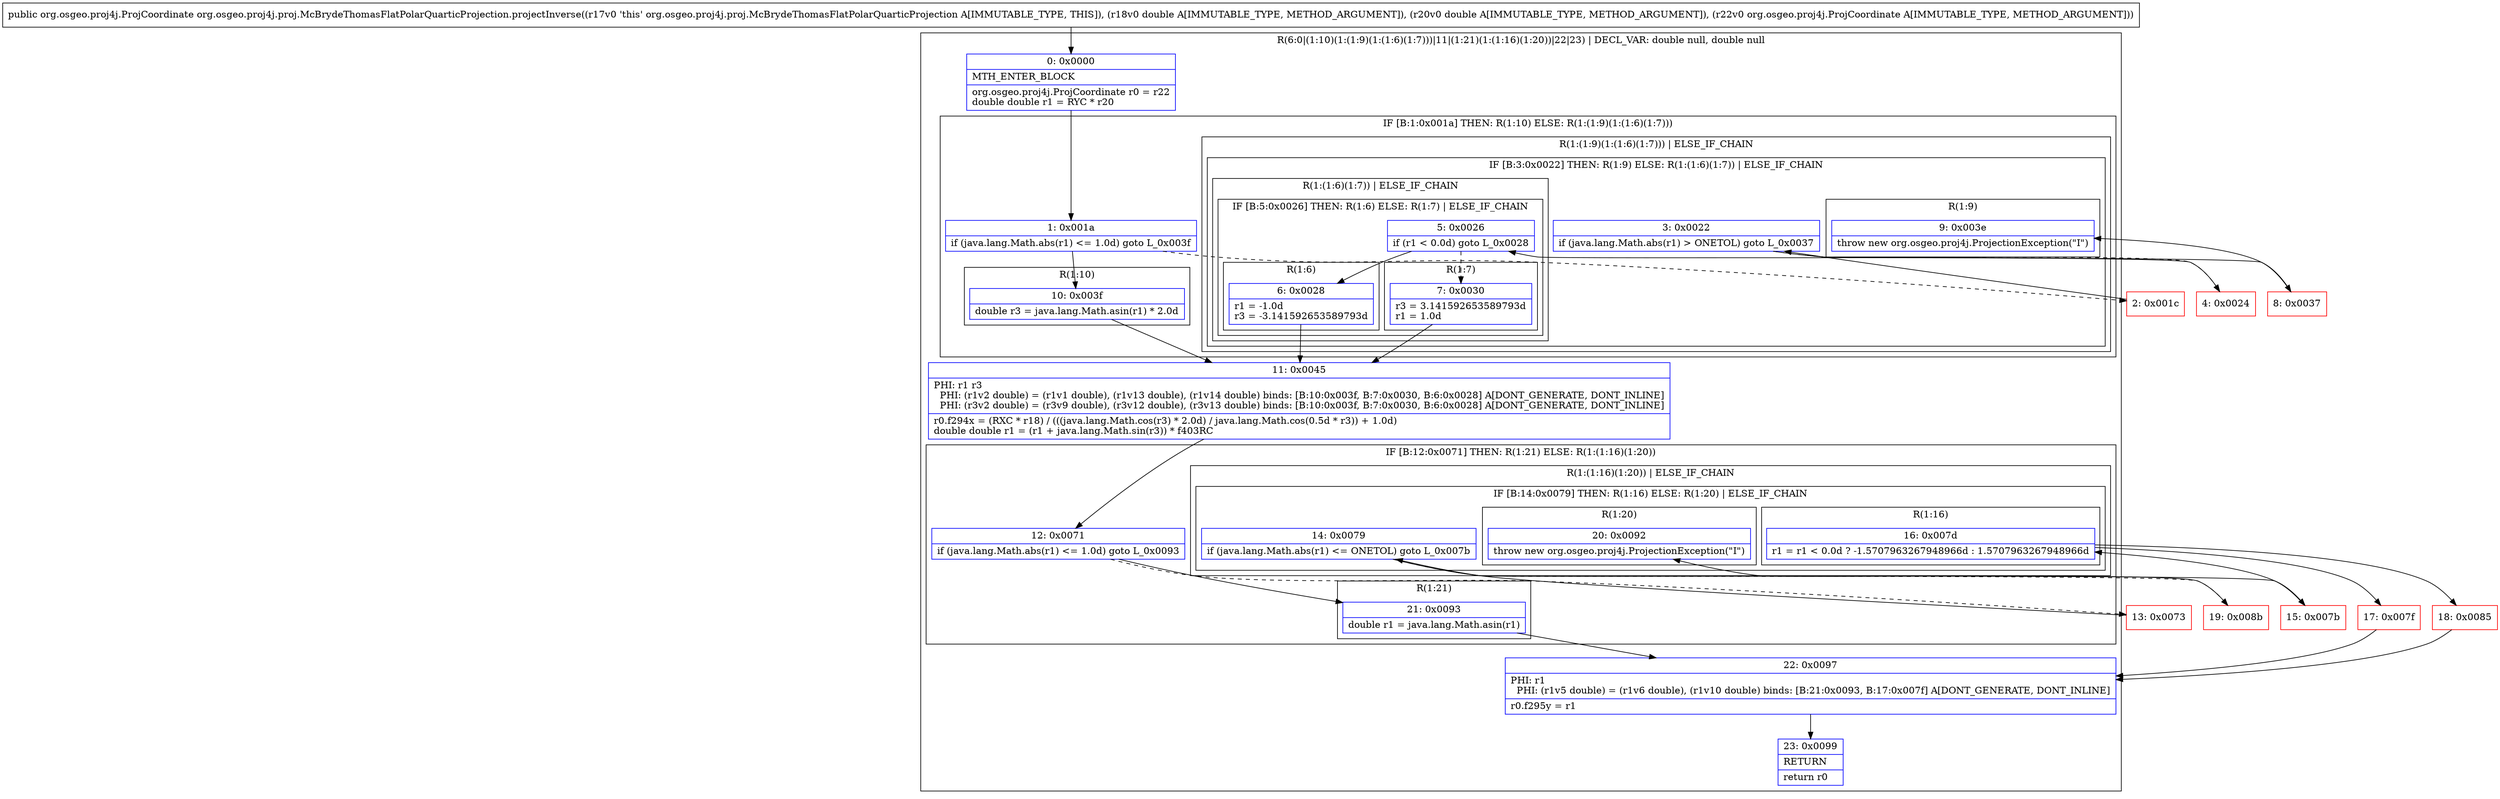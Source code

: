 digraph "CFG fororg.osgeo.proj4j.proj.McBrydeThomasFlatPolarQuarticProjection.projectInverse(DDLorg\/osgeo\/proj4j\/ProjCoordinate;)Lorg\/osgeo\/proj4j\/ProjCoordinate;" {
subgraph cluster_Region_683301894 {
label = "R(6:0|(1:10)(1:(1:9)(1:(1:6)(1:7)))|11|(1:21)(1:(1:16)(1:20))|22|23) | DECL_VAR: double null, double null\l";
node [shape=record,color=blue];
Node_0 [shape=record,label="{0\:\ 0x0000|MTH_ENTER_BLOCK\l|org.osgeo.proj4j.ProjCoordinate r0 = r22\ldouble double r1 = RYC * r20\l}"];
subgraph cluster_IfRegion_2019416731 {
label = "IF [B:1:0x001a] THEN: R(1:10) ELSE: R(1:(1:9)(1:(1:6)(1:7)))";
node [shape=record,color=blue];
Node_1 [shape=record,label="{1\:\ 0x001a|if (java.lang.Math.abs(r1) \<= 1.0d) goto L_0x003f\l}"];
subgraph cluster_Region_41808890 {
label = "R(1:10)";
node [shape=record,color=blue];
Node_10 [shape=record,label="{10\:\ 0x003f|double r3 = java.lang.Math.asin(r1) * 2.0d\l}"];
}
subgraph cluster_Region_801783461 {
label = "R(1:(1:9)(1:(1:6)(1:7))) | ELSE_IF_CHAIN\l";
node [shape=record,color=blue];
subgraph cluster_IfRegion_1705761503 {
label = "IF [B:3:0x0022] THEN: R(1:9) ELSE: R(1:(1:6)(1:7)) | ELSE_IF_CHAIN\l";
node [shape=record,color=blue];
Node_3 [shape=record,label="{3\:\ 0x0022|if (java.lang.Math.abs(r1) \> ONETOL) goto L_0x0037\l}"];
subgraph cluster_Region_2141313405 {
label = "R(1:9)";
node [shape=record,color=blue];
Node_9 [shape=record,label="{9\:\ 0x003e|throw new org.osgeo.proj4j.ProjectionException(\"I\")\l}"];
}
subgraph cluster_Region_1712733622 {
label = "R(1:(1:6)(1:7)) | ELSE_IF_CHAIN\l";
node [shape=record,color=blue];
subgraph cluster_IfRegion_1832294612 {
label = "IF [B:5:0x0026] THEN: R(1:6) ELSE: R(1:7) | ELSE_IF_CHAIN\l";
node [shape=record,color=blue];
Node_5 [shape=record,label="{5\:\ 0x0026|if (r1 \< 0.0d) goto L_0x0028\l}"];
subgraph cluster_Region_1535800293 {
label = "R(1:6)";
node [shape=record,color=blue];
Node_6 [shape=record,label="{6\:\ 0x0028|r1 = \-1.0d\lr3 = \-3.141592653589793d\l}"];
}
subgraph cluster_Region_2012354658 {
label = "R(1:7)";
node [shape=record,color=blue];
Node_7 [shape=record,label="{7\:\ 0x0030|r3 = 3.141592653589793d\lr1 = 1.0d\l}"];
}
}
}
}
}
}
Node_11 [shape=record,label="{11\:\ 0x0045|PHI: r1 r3 \l  PHI: (r1v2 double) = (r1v1 double), (r1v13 double), (r1v14 double) binds: [B:10:0x003f, B:7:0x0030, B:6:0x0028] A[DONT_GENERATE, DONT_INLINE]\l  PHI: (r3v2 double) = (r3v9 double), (r3v12 double), (r3v13 double) binds: [B:10:0x003f, B:7:0x0030, B:6:0x0028] A[DONT_GENERATE, DONT_INLINE]\l|r0.f294x = (RXC * r18) \/ (((java.lang.Math.cos(r3) * 2.0d) \/ java.lang.Math.cos(0.5d * r3)) + 1.0d)\ldouble double r1 = (r1 + java.lang.Math.sin(r3)) * f403RC\l}"];
subgraph cluster_IfRegion_2074676971 {
label = "IF [B:12:0x0071] THEN: R(1:21) ELSE: R(1:(1:16)(1:20))";
node [shape=record,color=blue];
Node_12 [shape=record,label="{12\:\ 0x0071|if (java.lang.Math.abs(r1) \<= 1.0d) goto L_0x0093\l}"];
subgraph cluster_Region_371642439 {
label = "R(1:21)";
node [shape=record,color=blue];
Node_21 [shape=record,label="{21\:\ 0x0093|double r1 = java.lang.Math.asin(r1)\l}"];
}
subgraph cluster_Region_298397250 {
label = "R(1:(1:16)(1:20)) | ELSE_IF_CHAIN\l";
node [shape=record,color=blue];
subgraph cluster_IfRegion_761306494 {
label = "IF [B:14:0x0079] THEN: R(1:16) ELSE: R(1:20) | ELSE_IF_CHAIN\l";
node [shape=record,color=blue];
Node_14 [shape=record,label="{14\:\ 0x0079|if (java.lang.Math.abs(r1) \<= ONETOL) goto L_0x007b\l}"];
subgraph cluster_Region_1959346238 {
label = "R(1:16)";
node [shape=record,color=blue];
Node_16 [shape=record,label="{16\:\ 0x007d|r1 = r1 \< 0.0d ? \-1.5707963267948966d : 1.5707963267948966d\l}"];
}
subgraph cluster_Region_1871185352 {
label = "R(1:20)";
node [shape=record,color=blue];
Node_20 [shape=record,label="{20\:\ 0x0092|throw new org.osgeo.proj4j.ProjectionException(\"I\")\l}"];
}
}
}
}
Node_22 [shape=record,label="{22\:\ 0x0097|PHI: r1 \l  PHI: (r1v5 double) = (r1v6 double), (r1v10 double) binds: [B:21:0x0093, B:17:0x007f] A[DONT_GENERATE, DONT_INLINE]\l|r0.f295y = r1\l}"];
Node_23 [shape=record,label="{23\:\ 0x0099|RETURN\l|return r0\l}"];
}
Node_2 [shape=record,color=red,label="{2\:\ 0x001c}"];
Node_4 [shape=record,color=red,label="{4\:\ 0x0024}"];
Node_8 [shape=record,color=red,label="{8\:\ 0x0037}"];
Node_13 [shape=record,color=red,label="{13\:\ 0x0073}"];
Node_15 [shape=record,color=red,label="{15\:\ 0x007b}"];
Node_17 [shape=record,color=red,label="{17\:\ 0x007f}"];
Node_18 [shape=record,color=red,label="{18\:\ 0x0085}"];
Node_19 [shape=record,color=red,label="{19\:\ 0x008b}"];
MethodNode[shape=record,label="{public org.osgeo.proj4j.ProjCoordinate org.osgeo.proj4j.proj.McBrydeThomasFlatPolarQuarticProjection.projectInverse((r17v0 'this' org.osgeo.proj4j.proj.McBrydeThomasFlatPolarQuarticProjection A[IMMUTABLE_TYPE, THIS]), (r18v0 double A[IMMUTABLE_TYPE, METHOD_ARGUMENT]), (r20v0 double A[IMMUTABLE_TYPE, METHOD_ARGUMENT]), (r22v0 org.osgeo.proj4j.ProjCoordinate A[IMMUTABLE_TYPE, METHOD_ARGUMENT])) }"];
MethodNode -> Node_0;
Node_0 -> Node_1;
Node_1 -> Node_2[style=dashed];
Node_1 -> Node_10;
Node_10 -> Node_11;
Node_3 -> Node_4[style=dashed];
Node_3 -> Node_8;
Node_5 -> Node_6;
Node_5 -> Node_7[style=dashed];
Node_6 -> Node_11;
Node_7 -> Node_11;
Node_11 -> Node_12;
Node_12 -> Node_13[style=dashed];
Node_12 -> Node_21;
Node_21 -> Node_22;
Node_14 -> Node_15;
Node_14 -> Node_19[style=dashed];
Node_16 -> Node_17;
Node_16 -> Node_18;
Node_22 -> Node_23;
Node_2 -> Node_3;
Node_4 -> Node_5;
Node_8 -> Node_9;
Node_13 -> Node_14;
Node_15 -> Node_16;
Node_17 -> Node_22;
Node_18 -> Node_22;
Node_19 -> Node_20;
}

